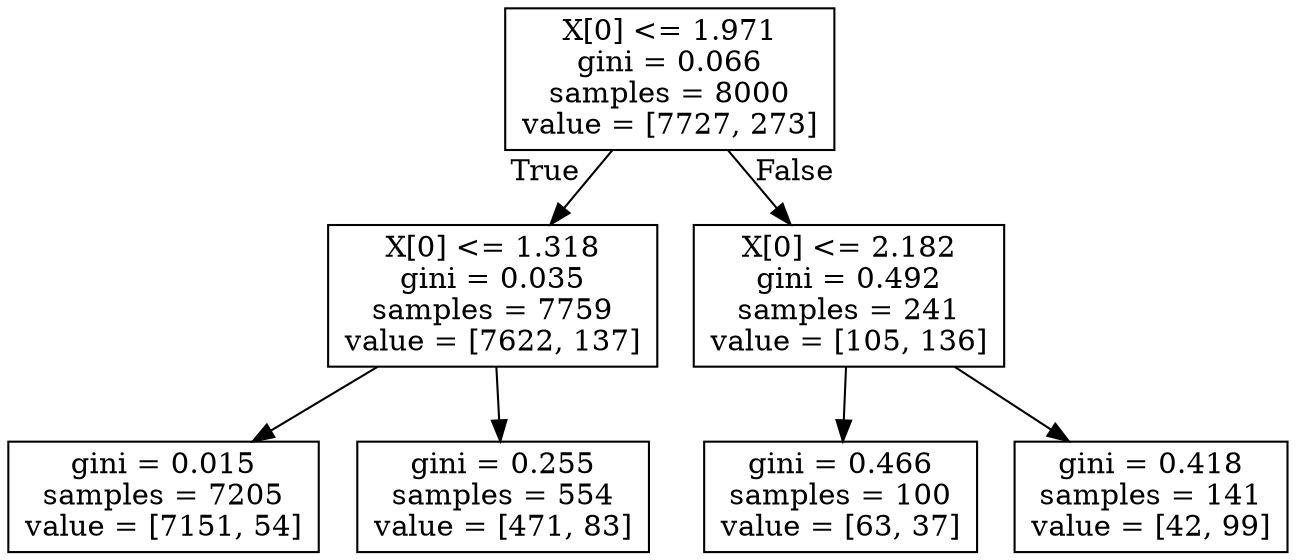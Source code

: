 digraph Tree {
node [shape=box] ;
0 [label="X[0] <= 1.971\ngini = 0.066\nsamples = 8000\nvalue = [7727, 273]"] ;
1 [label="X[0] <= 1.318\ngini = 0.035\nsamples = 7759\nvalue = [7622, 137]"] ;
0 -> 1 [labeldistance=2.5, labelangle=45, headlabel="True"] ;
2 [label="gini = 0.015\nsamples = 7205\nvalue = [7151, 54]"] ;
1 -> 2 ;
3 [label="gini = 0.255\nsamples = 554\nvalue = [471, 83]"] ;
1 -> 3 ;
4 [label="X[0] <= 2.182\ngini = 0.492\nsamples = 241\nvalue = [105, 136]"] ;
0 -> 4 [labeldistance=2.5, labelangle=-45, headlabel="False"] ;
5 [label="gini = 0.466\nsamples = 100\nvalue = [63, 37]"] ;
4 -> 5 ;
6 [label="gini = 0.418\nsamples = 141\nvalue = [42, 99]"] ;
4 -> 6 ;
}